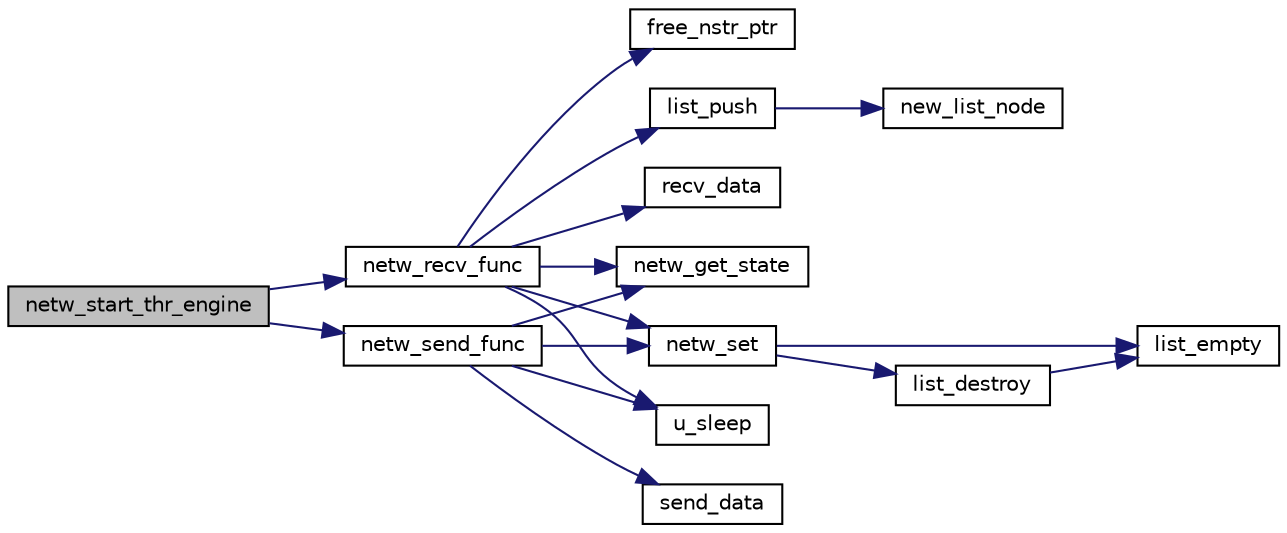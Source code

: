 digraph G
{
  edge [fontname="Helvetica",fontsize="10",labelfontname="Helvetica",labelfontsize="10"];
  node [fontname="Helvetica",fontsize="10",shape=record];
  rankdir=LR;
  Node1 [label="netw_start_thr_engine",height=0.2,width=0.4,color="black", fillcolor="grey75", style="filled" fontcolor="black"];
  Node1 -> Node2 [color="midnightblue",fontsize="10",style="solid",fontname="Helvetica"];
  Node2 [label="netw_recv_func",height=0.2,width=0.4,color="black", fillcolor="white", style="filled",URL="$n__network_8c.html#a63e06c0450013078c54bb4951e9438ac",tooltip="To Thread Receiving function."];
  Node2 -> Node3 [color="midnightblue",fontsize="10",style="solid",fontname="Helvetica"];
  Node3 [label="free_nstr_ptr",height=0.2,width=0.4,color="black", fillcolor="white", style="filled",URL="$n__str_8c.html#a0a864a4ce4997389f2e5e2e16c51a30a",tooltip="Free a N_STR pointer structure."];
  Node2 -> Node4 [color="midnightblue",fontsize="10",style="solid",fontname="Helvetica"];
  Node4 [label="list_push",height=0.2,width=0.4,color="black", fillcolor="white", style="filled",URL="$n__list_8c.html#a4eab319289a83524639ee5e9f0441fdf",tooltip="Add a pointer to the end of the list."];
  Node4 -> Node5 [color="midnightblue",fontsize="10",style="solid",fontname="Helvetica"];
  Node5 [label="new_list_node",height=0.2,width=0.4,color="black", fillcolor="white", style="filled",URL="$n__list_8c.html#a678e828550efc8e64a836bb8c713c2f4",tooltip="Allocate a new node to link in a list."];
  Node2 -> Node6 [color="midnightblue",fontsize="10",style="solid",fontname="Helvetica"];
  Node6 [label="netw_get_state",height=0.2,width=0.4,color="black", fillcolor="white", style="filled",URL="$n__network_8c.html#af25c0f462f174092815b0c5d019441db",tooltip="Get the state of a network."];
  Node2 -> Node7 [color="midnightblue",fontsize="10",style="solid",fontname="Helvetica"];
  Node7 [label="netw_set",height=0.2,width=0.4,color="black", fillcolor="white", style="filled",URL="$n__network_8c.html#aa8e1fe7978995197f08aa0ef24a76c33",tooltip="Restart or reset the specified network ability."];
  Node7 -> Node8 [color="midnightblue",fontsize="10",style="solid",fontname="Helvetica"];
  Node8 [label="list_destroy",height=0.2,width=0.4,color="black", fillcolor="white", style="filled",URL="$n__list_8c.html#a90d32fef68ce6f3ec0a7b4085690c755",tooltip="Empty and Free a list container. Call the destructor each time."];
  Node8 -> Node9 [color="midnightblue",fontsize="10",style="solid",fontname="Helvetica"];
  Node9 [label="list_empty",height=0.2,width=0.4,color="black", fillcolor="white", style="filled",URL="$n__list_8c.html#a1dafe7a250ddad51fadd375f057287e7",tooltip="Empty a LIST list of pointers."];
  Node7 -> Node9 [color="midnightblue",fontsize="10",style="solid",fontname="Helvetica"];
  Node2 -> Node10 [color="midnightblue",fontsize="10",style="solid",fontname="Helvetica"];
  Node10 [label="recv_data",height=0.2,width=0.4,color="black", fillcolor="white", style="filled",URL="$n__network_8c.html#a2e2e3f65c3854bde677d96fff67cbc10",tooltip="recv data from the socket"];
  Node2 -> Node11 [color="midnightblue",fontsize="10",style="solid",fontname="Helvetica"];
  Node11 [label="u_sleep",height=0.2,width=0.4,color="black", fillcolor="white", style="filled",URL="$n__time_8c.html#a690f12dde1a446d47b8bf5f959493003",tooltip="wrapper around usleep for API consistency"];
  Node1 -> Node12 [color="midnightblue",fontsize="10",style="solid",fontname="Helvetica"];
  Node12 [label="netw_send_func",height=0.2,width=0.4,color="black", fillcolor="white", style="filled",URL="$n__network_8c.html#a2ef0aab7ff9fb531466a536773b53683",tooltip="Thread send function."];
  Node12 -> Node6 [color="midnightblue",fontsize="10",style="solid",fontname="Helvetica"];
  Node12 -> Node7 [color="midnightblue",fontsize="10",style="solid",fontname="Helvetica"];
  Node12 -> Node13 [color="midnightblue",fontsize="10",style="solid",fontname="Helvetica"];
  Node13 [label="send_data",height=0.2,width=0.4,color="black", fillcolor="white", style="filled",URL="$n__network_8c.html#adc9270a04104cce4148af86aec26899d",tooltip="send data onto the socket"];
  Node12 -> Node11 [color="midnightblue",fontsize="10",style="solid",fontname="Helvetica"];
}
